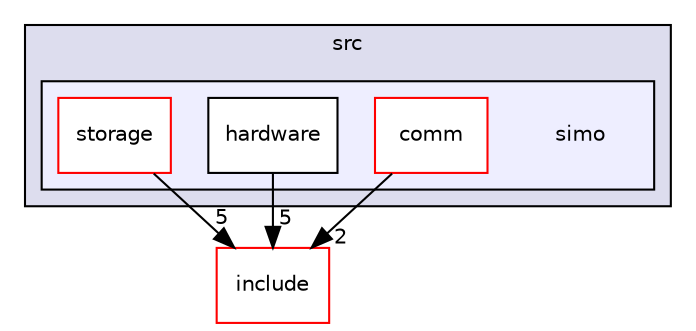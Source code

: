 digraph "core/src/simo" {
  compound=true
  node [ fontsize="10", fontname="Helvetica"];
  edge [ labelfontsize="10", labelfontname="Helvetica"];
  subgraph clusterdir_90fd98a0ba30abf7a6068a44995d2d6b {
    graph [ bgcolor="#ddddee", pencolor="black", label="src" fontname="Helvetica", fontsize="10", URL="dir_90fd98a0ba30abf7a6068a44995d2d6b.html"]
  subgraph clusterdir_c4acac0979fb7e09bcb67a660e699ac3 {
    graph [ bgcolor="#eeeeff", pencolor="black", label="" URL="dir_c4acac0979fb7e09bcb67a660e699ac3.html"];
    dir_c4acac0979fb7e09bcb67a660e699ac3 [shape=plaintext label="simo"];
    dir_6fa789263611014976c50996af3517c5 [shape=box label="comm" color="red" fillcolor="white" style="filled" URL="dir_6fa789263611014976c50996af3517c5.html"];
    dir_6d88a1801a5915da0665f21e766a543a [shape=box label="hardware" color="black" fillcolor="white" style="filled" URL="dir_6d88a1801a5915da0665f21e766a543a.html"];
    dir_2c8bc93ff3a5e0101bc097bb9a4d49bf [shape=box label="storage" color="red" fillcolor="white" style="filled" URL="dir_2c8bc93ff3a5e0101bc097bb9a4d49bf.html"];
  }
  }
  dir_24d671cfcbc5d5238a6bd565a49d198f [shape=box label="include" fillcolor="white" style="filled" color="red" URL="dir_24d671cfcbc5d5238a6bd565a49d198f.html"];
  dir_6fa789263611014976c50996af3517c5->dir_24d671cfcbc5d5238a6bd565a49d198f [headlabel="2", labeldistance=1.5 headhref="dir_000010_000001.html"];
  dir_2c8bc93ff3a5e0101bc097bb9a4d49bf->dir_24d671cfcbc5d5238a6bd565a49d198f [headlabel="5", labeldistance=1.5 headhref="dir_000013_000001.html"];
  dir_6d88a1801a5915da0665f21e766a543a->dir_24d671cfcbc5d5238a6bd565a49d198f [headlabel="5", labeldistance=1.5 headhref="dir_000012_000001.html"];
}
